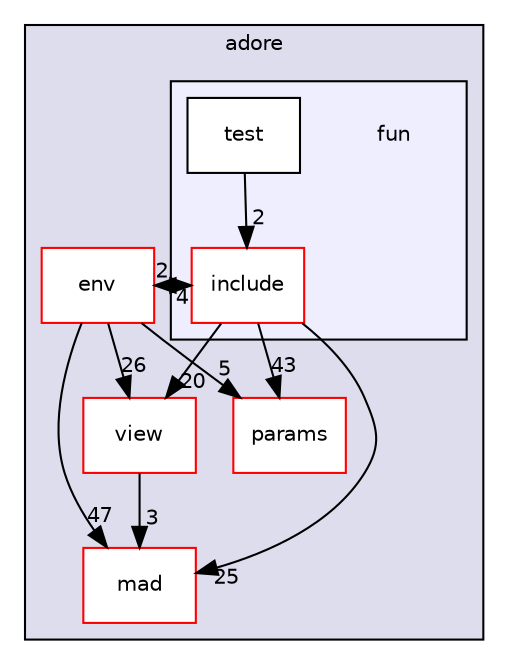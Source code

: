 digraph "/home/fascar/temp/adore/libadore/libadore/adore/fun" {
  compound=true
  node [ fontsize="10", fontname="Helvetica"];
  edge [ labelfontsize="10", labelfontname="Helvetica"];
  subgraph clusterdir_e86afecd8bc890f614084a4037871e15 {
    graph [ bgcolor="#ddddee", pencolor="black", label="adore" fontname="Helvetica", fontsize="10", URL="dir_e86afecd8bc890f614084a4037871e15.html"]
  dir_a021c6ba58a8e5129fddf49c0e1c61e7 [shape=box label="view" fillcolor="white" style="filled" color="red" URL="dir_a021c6ba58a8e5129fddf49c0e1c61e7.html"];
  dir_dd24209da890e557508ac1b6831a5bf7 [shape=box label="mad" fillcolor="white" style="filled" color="red" URL="dir_dd24209da890e557508ac1b6831a5bf7.html"];
  dir_e67924bcc0fa25173e6cb07f4c4f7f25 [shape=box label="env" fillcolor="white" style="filled" color="red" URL="dir_e67924bcc0fa25173e6cb07f4c4f7f25.html"];
  dir_f3d637d0f75736c37b2f136afab12125 [shape=box label="params" fillcolor="white" style="filled" color="red" URL="dir_f3d637d0f75736c37b2f136afab12125.html"];
  subgraph clusterdir_649591276c0eecc8bf797bbe7897dd04 {
    graph [ bgcolor="#eeeeff", pencolor="black", label="" URL="dir_649591276c0eecc8bf797bbe7897dd04.html"];
    dir_649591276c0eecc8bf797bbe7897dd04 [shape=plaintext label="fun"];
  dir_1c9e2ebb94a392b955ee65bcbee8dfb9 [shape=box label="include" fillcolor="white" style="filled" color="red" URL="dir_1c9e2ebb94a392b955ee65bcbee8dfb9.html"];
  dir_7a42b3e77ae265225db1ef471e650b43 [shape=box label="test" fillcolor="white" style="filled" URL="dir_7a42b3e77ae265225db1ef471e650b43.html"];
  }
  }
  dir_1c9e2ebb94a392b955ee65bcbee8dfb9->dir_a021c6ba58a8e5129fddf49c0e1c61e7 [headlabel="20", labeldistance=1.5 headhref="dir_000049_000061.html"];
  dir_1c9e2ebb94a392b955ee65bcbee8dfb9->dir_dd24209da890e557508ac1b6831a5bf7 [headlabel="25", labeldistance=1.5 headhref="dir_000049_000092.html"];
  dir_1c9e2ebb94a392b955ee65bcbee8dfb9->dir_e67924bcc0fa25173e6cb07f4c4f7f25 [headlabel="4", labeldistance=1.5 headhref="dir_000049_000044.html"];
  dir_1c9e2ebb94a392b955ee65bcbee8dfb9->dir_f3d637d0f75736c37b2f136afab12125 [headlabel="43", labeldistance=1.5 headhref="dir_000049_000052.html"];
  dir_a021c6ba58a8e5129fddf49c0e1c61e7->dir_dd24209da890e557508ac1b6831a5bf7 [headlabel="3", labeldistance=1.5 headhref="dir_000061_000092.html"];
  dir_e67924bcc0fa25173e6cb07f4c4f7f25->dir_a021c6ba58a8e5129fddf49c0e1c61e7 [headlabel="26", labeldistance=1.5 headhref="dir_000044_000061.html"];
  dir_e67924bcc0fa25173e6cb07f4c4f7f25->dir_dd24209da890e557508ac1b6831a5bf7 [headlabel="47", labeldistance=1.5 headhref="dir_000044_000092.html"];
  dir_e67924bcc0fa25173e6cb07f4c4f7f25->dir_f3d637d0f75736c37b2f136afab12125 [headlabel="5", labeldistance=1.5 headhref="dir_000044_000052.html"];
  dir_e67924bcc0fa25173e6cb07f4c4f7f25->dir_1c9e2ebb94a392b955ee65bcbee8dfb9 [headlabel="2", labeldistance=1.5 headhref="dir_000044_000049.html"];
  dir_7a42b3e77ae265225db1ef471e650b43->dir_1c9e2ebb94a392b955ee65bcbee8dfb9 [headlabel="2", labeldistance=1.5 headhref="dir_000080_000049.html"];
}
